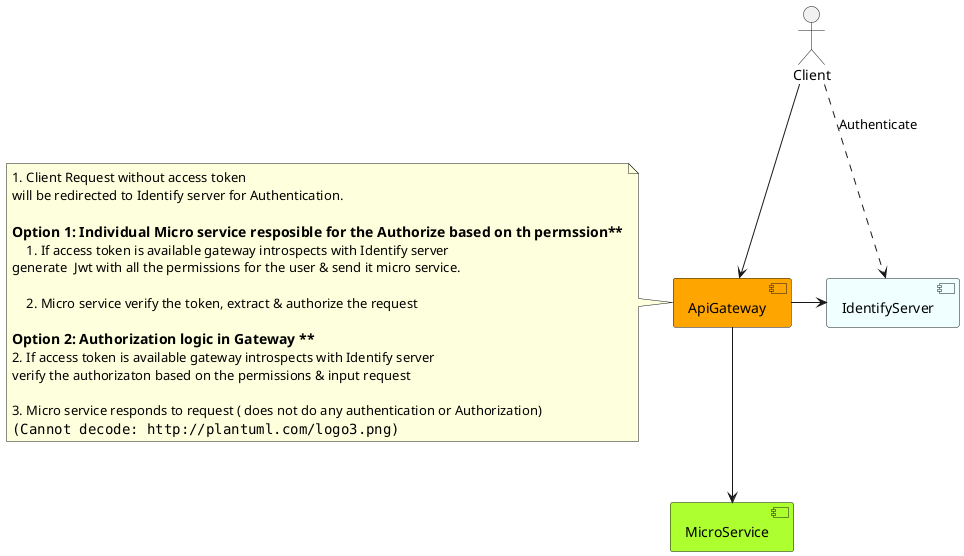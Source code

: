 @startuml


actor Client

'together {
    component ApiGateway#Orange{

    }

    component IdentifyServer#Azure {
        
    }
' }
component MicroService#GreenYellow {

}


Client --> ApiGateway

Client .right.>IdentifyServer : Authenticate
ApiGateway -right->IdentifyServer
ApiGateway -down-> MicroService

note left of ApiGateway
#Client Request without access token
will be redirected to Identify server for Authentication.

===Option 1: Individual Micro service resposible for the Authorize based on th permssion**
## If access token is available gateway introspects with Identify server
generate  Jwt with all the permissions for the user & send it micro service.

## Micro service verify the token, extract & authorize the request

===Option 2: Authorization logic in Gateway **
# If access token is available gateway introspects with Identify server
verify the authorizaton based on the permissions & input request

# Micro service responds to request ( does not do any authentication or Authorization)
<img:http://plantuml.com/logo3.png> 
end note

@enduml
